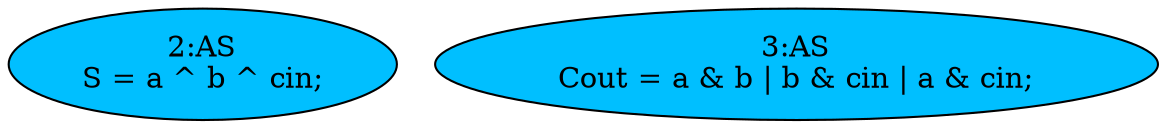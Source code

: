 strict digraph "compose( ,  )" {
	node [label="\N"];
	"2:AS"	 [ast="<pyverilog.vparser.ast.Assign object at 0x7fdc8af45790>",
		def_var="['S']",
		fillcolor=deepskyblue,
		label="2:AS
S = a ^ b ^ cin;",
		statements="[]",
		style=filled,
		typ=Assign,
		use_var="['a', 'b', 'cin']"];
	"3:AS"	 [ast="<pyverilog.vparser.ast.Assign object at 0x7fdc8af4b290>",
		def_var="['Cout']",
		fillcolor=deepskyblue,
		label="3:AS
Cout = a & b | b & cin | a & cin;",
		statements="[]",
		style=filled,
		typ=Assign,
		use_var="['a', 'b', 'b', 'cin', 'a', 'cin']"];
}
